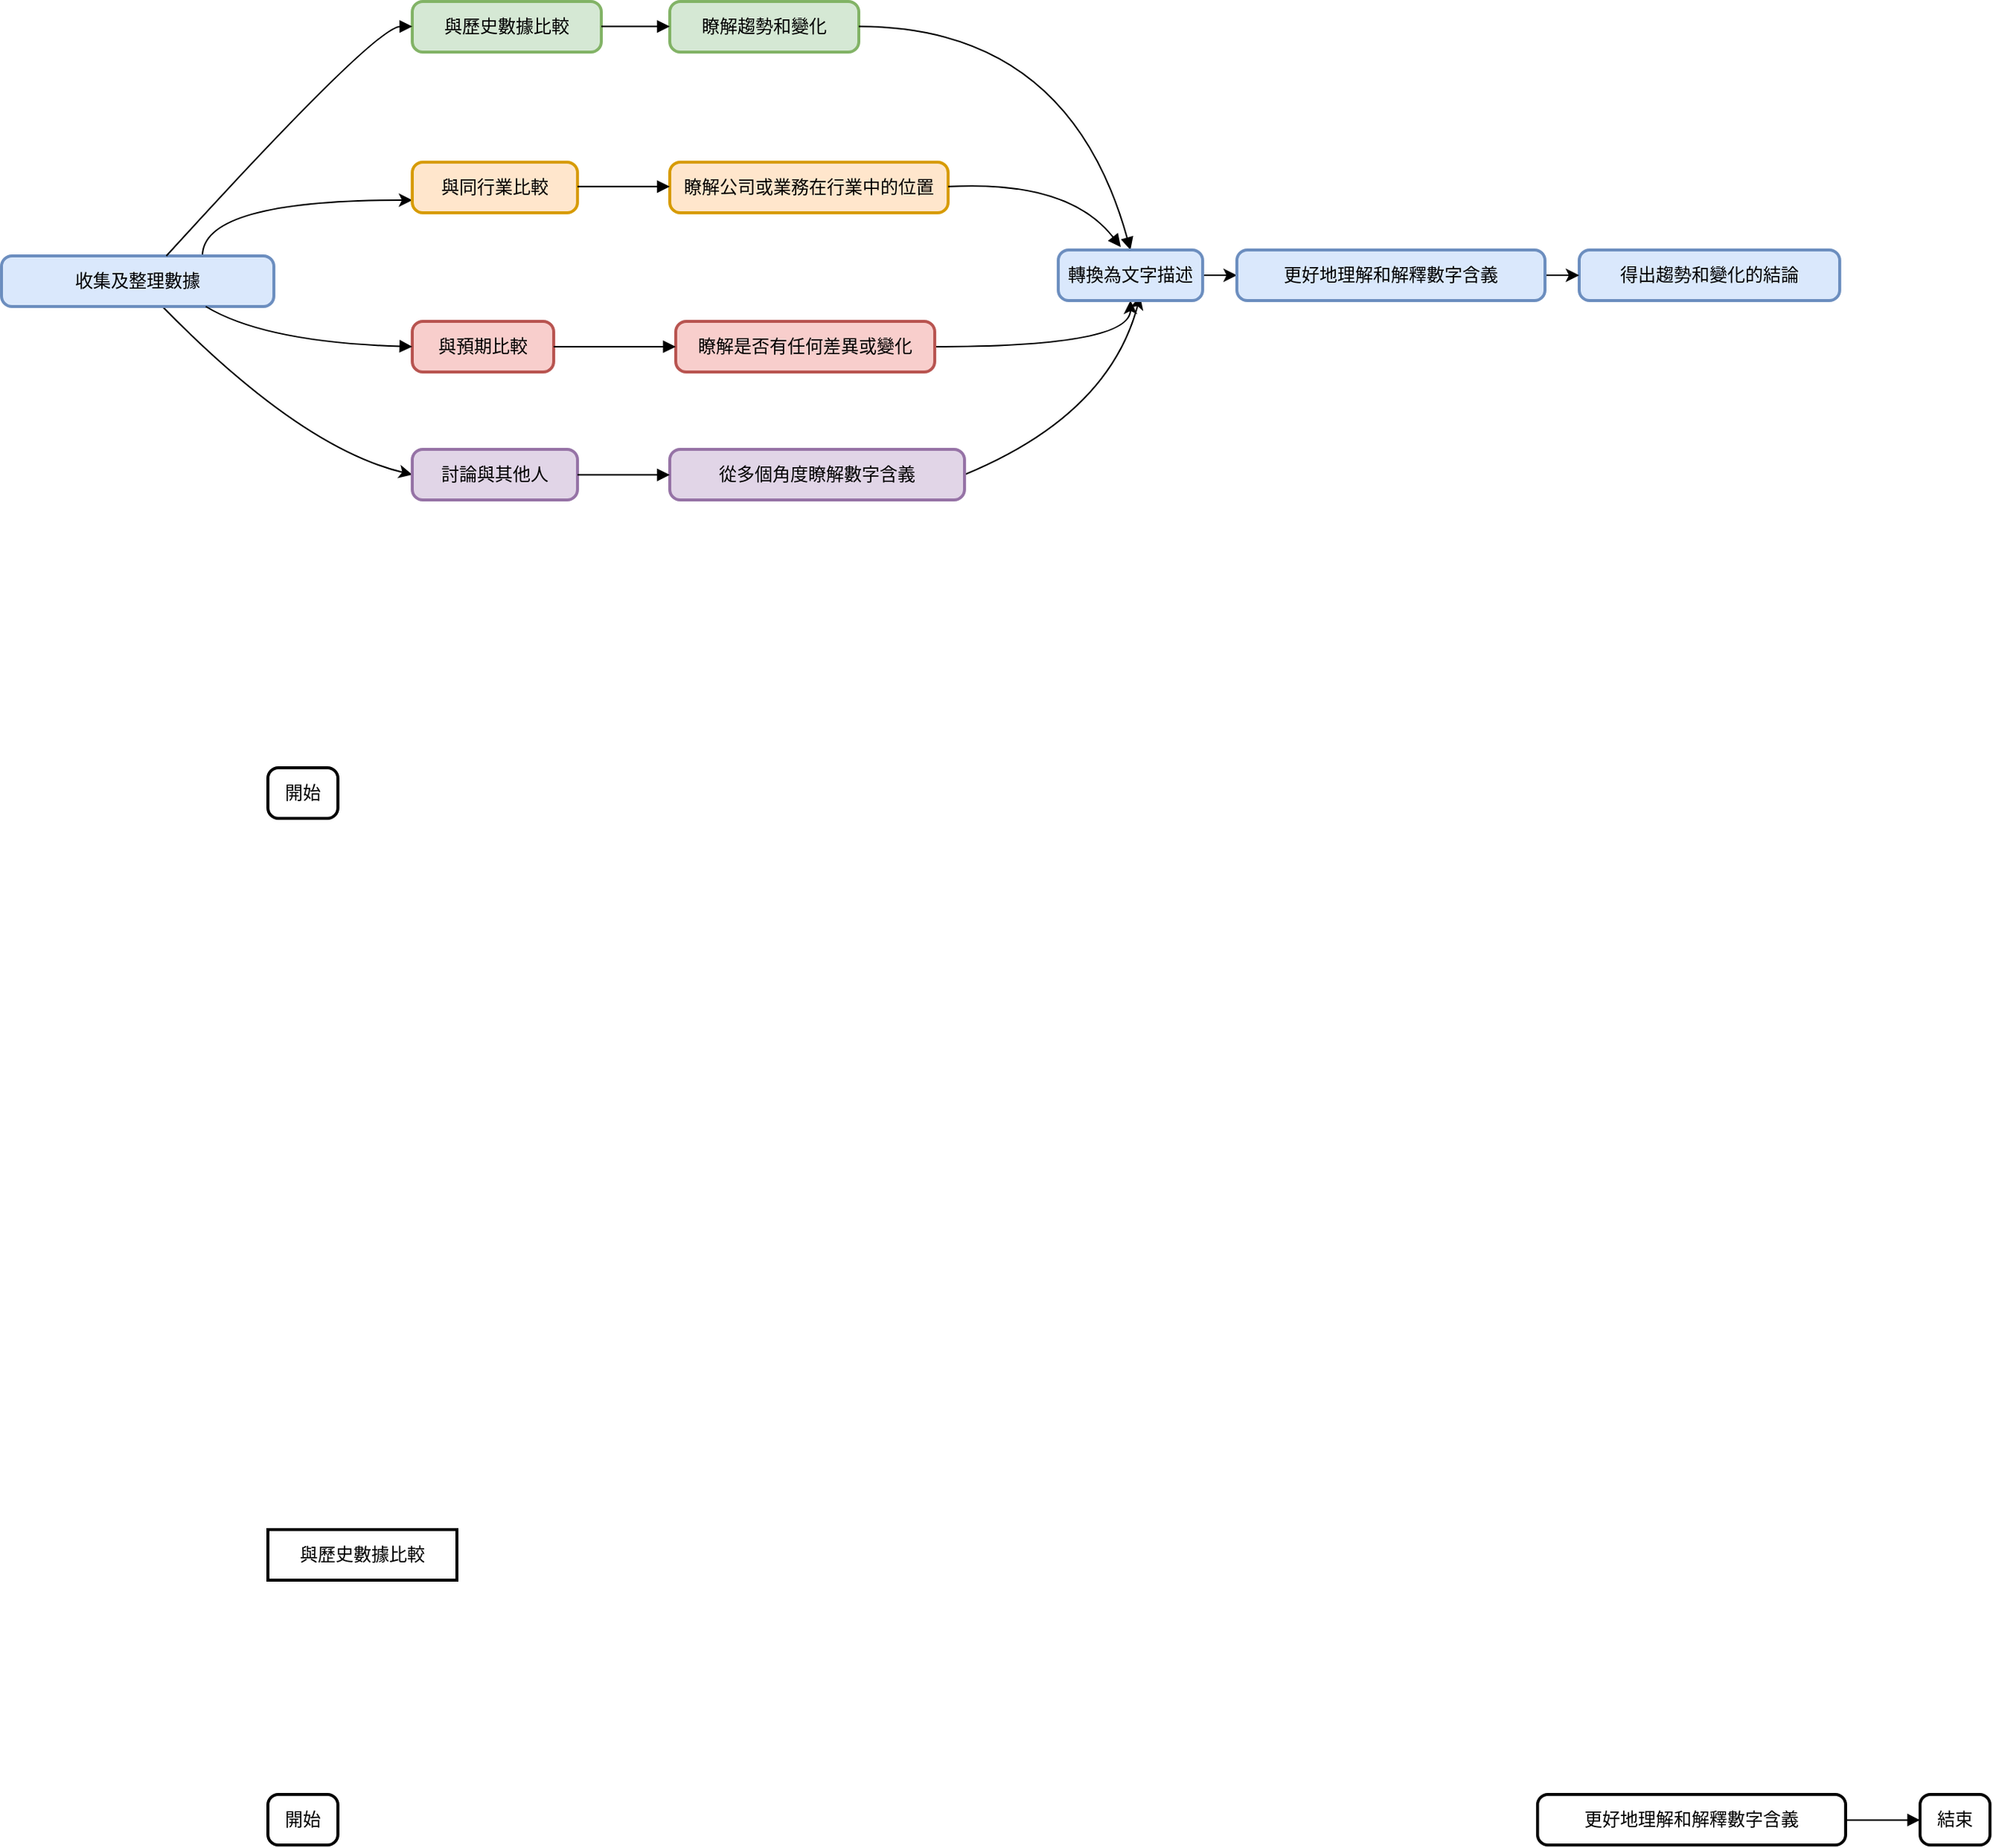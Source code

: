 <mxfile version="21.1.4" type="github">
  <diagram name="第 1 页" id="Dy8xI8kAT1v8dNtmXWIh">
    <mxGraphModel dx="1459" dy="329" grid="0" gridSize="10" guides="1" tooltips="1" connect="1" arrows="1" fold="1" page="0" pageScale="1" pageWidth="827" pageHeight="1169" math="0" shadow="0">
      <root>
        <mxCell id="0" />
        <mxCell id="1" parent="0" />
        <mxCell id="XIzF9oZjehzpdD9fLyam-105" style="orthogonalLoop=1;jettySize=auto;html=1;entryX=0;entryY=0.5;entryDx=0;entryDy=0;curved=1;" edge="1" parent="1" source="XIzF9oZjehzpdD9fLyam-2" target="XIzF9oZjehzpdD9fLyam-7">
          <mxGeometry relative="1" as="geometry">
            <Array as="points">
              <mxPoint x="42" y="730" />
            </Array>
          </mxGeometry>
        </mxCell>
        <mxCell id="XIzF9oZjehzpdD9fLyam-109" style="edgeStyle=orthogonalEdgeStyle;orthogonalLoop=1;jettySize=auto;html=1;entryX=0;entryY=0.75;entryDx=0;entryDy=0;curved=1;" edge="1" parent="1" source="XIzF9oZjehzpdD9fLyam-2" target="XIzF9oZjehzpdD9fLyam-4">
          <mxGeometry relative="1" as="geometry">
            <Array as="points">
              <mxPoint x="-24" y="564" />
            </Array>
          </mxGeometry>
        </mxCell>
        <mxCell id="XIzF9oZjehzpdD9fLyam-2" value="收集及整理數據" style="rounded=1;absoluteArcSize=1;arcSize=14;whiteSpace=wrap;strokeWidth=2;fillColor=#dae8fc;strokeColor=#6c8ebf;" vertex="1" parent="1">
          <mxGeometry x="-159" y="601" width="183" height="34" as="geometry" />
        </mxCell>
        <mxCell id="XIzF9oZjehzpdD9fLyam-3" value="與歷史數據比較" style="rounded=1;absoluteArcSize=1;arcSize=14;whiteSpace=wrap;strokeWidth=2;fillColor=#d5e8d4;strokeColor=#82b366;" vertex="1" parent="1">
          <mxGeometry x="117" y="430" width="127" height="34" as="geometry" />
        </mxCell>
        <mxCell id="XIzF9oZjehzpdD9fLyam-4" value="與同行業比較" style="rounded=1;absoluteArcSize=1;arcSize=14;whiteSpace=wrap;strokeWidth=2;fillColor=#ffe6cc;strokeColor=#d79b00;" vertex="1" parent="1">
          <mxGeometry x="117" y="538" width="111" height="34" as="geometry" />
        </mxCell>
        <mxCell id="XIzF9oZjehzpdD9fLyam-5" value="與預期比較" style="rounded=1;absoluteArcSize=1;arcSize=14;whiteSpace=wrap;strokeWidth=2;fillColor=#f8cecc;strokeColor=#b85450;" vertex="1" parent="1">
          <mxGeometry x="117" y="645" width="95" height="34" as="geometry" />
        </mxCell>
        <mxCell id="XIzF9oZjehzpdD9fLyam-7" value="討論與其他人" style="rounded=1;absoluteArcSize=1;arcSize=14;whiteSpace=wrap;strokeWidth=2;fillColor=#e1d5e7;strokeColor=#9673a6;" vertex="1" parent="1">
          <mxGeometry x="117" y="731" width="111" height="34" as="geometry" />
        </mxCell>
        <mxCell id="XIzF9oZjehzpdD9fLyam-8" value="瞭解趨勢和變化" style="rounded=1;absoluteArcSize=1;arcSize=14;whiteSpace=wrap;strokeWidth=2;fillColor=#d5e8d4;strokeColor=#82b366;" vertex="1" parent="1">
          <mxGeometry x="290" y="430" width="127" height="34" as="geometry" />
        </mxCell>
        <mxCell id="XIzF9oZjehzpdD9fLyam-9" value="瞭解公司或業務在行業中的位置" style="rounded=1;absoluteArcSize=1;arcSize=14;whiteSpace=wrap;strokeWidth=2;fillColor=#ffe6cc;strokeColor=#d79b00;" vertex="1" parent="1">
          <mxGeometry x="290" y="538" width="187" height="34" as="geometry" />
        </mxCell>
        <mxCell id="XIzF9oZjehzpdD9fLyam-107" value="" style="edgeStyle=orthogonalEdgeStyle;orthogonalLoop=1;jettySize=auto;html=1;curved=1;entryX=0.5;entryY=1;entryDx=0;entryDy=0;" edge="1" parent="1" source="XIzF9oZjehzpdD9fLyam-10" target="XIzF9oZjehzpdD9fLyam-31">
          <mxGeometry relative="1" as="geometry">
            <mxPoint x="592" y="624" as="targetPoint" />
          </mxGeometry>
        </mxCell>
        <mxCell id="XIzF9oZjehzpdD9fLyam-10" value="瞭解是否有任何差異或變化" style="rounded=1;absoluteArcSize=1;arcSize=14;whiteSpace=wrap;strokeWidth=2;fillColor=#f8cecc;strokeColor=#b85450;" vertex="1" parent="1">
          <mxGeometry x="294" y="645" width="174" height="34" as="geometry" />
        </mxCell>
        <mxCell id="XIzF9oZjehzpdD9fLyam-106" style="orthogonalLoop=1;jettySize=auto;html=1;curved=1;exitX=1;exitY=0.5;exitDx=0;exitDy=0;" edge="1" parent="1" source="XIzF9oZjehzpdD9fLyam-12">
          <mxGeometry relative="1" as="geometry">
            <mxPoint x="606" y="628" as="targetPoint" />
            <Array as="points">
              <mxPoint x="585" y="708" />
            </Array>
          </mxGeometry>
        </mxCell>
        <mxCell id="XIzF9oZjehzpdD9fLyam-12" value="從多個角度瞭解數字含義" style="rounded=1;absoluteArcSize=1;arcSize=14;whiteSpace=wrap;strokeWidth=2;fillColor=#e1d5e7;strokeColor=#9673a6;" vertex="1" parent="1">
          <mxGeometry x="290" y="731" width="198" height="34" as="geometry" />
        </mxCell>
        <mxCell id="XIzF9oZjehzpdD9fLyam-13" value="得出趨勢和變化的結論" style="rounded=1;absoluteArcSize=1;arcSize=14;whiteSpace=wrap;strokeWidth=2;fillColor=#dae8fc;strokeColor=#6c8ebf;" vertex="1" parent="1">
          <mxGeometry x="901" y="597" width="175" height="34" as="geometry" />
        </mxCell>
        <mxCell id="XIzF9oZjehzpdD9fLyam-15" value="" style="curved=1;startArrow=none;endArrow=block;exitX=0.604;exitY=0.006;entryX=0;entryY=0.494;rounded=0;" edge="1" parent="1" source="XIzF9oZjehzpdD9fLyam-2" target="XIzF9oZjehzpdD9fLyam-3">
          <mxGeometry relative="1" as="geometry">
            <Array as="points">
              <mxPoint x="92" y="447" />
            </Array>
          </mxGeometry>
        </mxCell>
        <mxCell id="XIzF9oZjehzpdD9fLyam-17" value="" style="curved=1;startArrow=none;endArrow=block;exitX=0.75;exitY=1;entryX=0;entryY=0.5;rounded=0;exitDx=0;exitDy=0;" edge="1" parent="1" source="XIzF9oZjehzpdD9fLyam-2" target="XIzF9oZjehzpdD9fLyam-5">
          <mxGeometry relative="1" as="geometry">
            <Array as="points">
              <mxPoint x="18" y="659" />
            </Array>
          </mxGeometry>
        </mxCell>
        <mxCell id="XIzF9oZjehzpdD9fLyam-20" value="" style="curved=1;startArrow=none;endArrow=block;exitX=1;exitY=0.494;entryX=0;entryY=0.494;rounded=0;" edge="1" parent="1" source="XIzF9oZjehzpdD9fLyam-3" target="XIzF9oZjehzpdD9fLyam-8">
          <mxGeometry relative="1" as="geometry">
            <Array as="points" />
          </mxGeometry>
        </mxCell>
        <mxCell id="XIzF9oZjehzpdD9fLyam-21" value="" style="curved=1;startArrow=none;endArrow=block;exitX=1;exitY=0.482;entryX=0;entryY=0.482;rounded=0;" edge="1" parent="1" source="XIzF9oZjehzpdD9fLyam-4" target="XIzF9oZjehzpdD9fLyam-9">
          <mxGeometry relative="1" as="geometry">
            <Array as="points" />
          </mxGeometry>
        </mxCell>
        <mxCell id="XIzF9oZjehzpdD9fLyam-22" value="" style="curved=1;startArrow=none;endArrow=block;exitX=1;exitY=0.5;entryX=0;entryY=0.5;rounded=0;" edge="1" parent="1" source="XIzF9oZjehzpdD9fLyam-5" target="XIzF9oZjehzpdD9fLyam-10">
          <mxGeometry relative="1" as="geometry">
            <Array as="points" />
          </mxGeometry>
        </mxCell>
        <mxCell id="XIzF9oZjehzpdD9fLyam-24" value="" style="curved=1;startArrow=none;endArrow=block;exitX=1;exitY=0.505;entryX=0;entryY=0.505;rounded=0;" edge="1" parent="1" source="XIzF9oZjehzpdD9fLyam-7" target="XIzF9oZjehzpdD9fLyam-12">
          <mxGeometry relative="1" as="geometry">
            <Array as="points" />
          </mxGeometry>
        </mxCell>
        <mxCell id="XIzF9oZjehzpdD9fLyam-25" value="" style="curved=1;startArrow=none;endArrow=block;exitX=1;exitY=0.494;entryX=0.5;entryY=0;rounded=0;entryDx=0;entryDy=0;" edge="1" parent="1" source="XIzF9oZjehzpdD9fLyam-8" target="XIzF9oZjehzpdD9fLyam-31">
          <mxGeometry relative="1" as="geometry">
            <Array as="points">
              <mxPoint x="558" y="447" />
            </Array>
          </mxGeometry>
        </mxCell>
        <mxCell id="XIzF9oZjehzpdD9fLyam-26" value="" style="curved=1;startArrow=none;endArrow=block;exitX=1;exitY=0.482;rounded=0;" edge="1" parent="1" source="XIzF9oZjehzpdD9fLyam-9">
          <mxGeometry relative="1" as="geometry">
            <Array as="points">
              <mxPoint x="558" y="550" />
            </Array>
            <mxPoint x="593" y="595" as="targetPoint" />
          </mxGeometry>
        </mxCell>
        <mxCell id="XIzF9oZjehzpdD9fLyam-102" value="" style="edgeStyle=orthogonalEdgeStyle;rounded=0;orthogonalLoop=1;jettySize=auto;html=1;" edge="1" parent="1" source="XIzF9oZjehzpdD9fLyam-31" target="XIzF9oZjehzpdD9fLyam-96">
          <mxGeometry relative="1" as="geometry" />
        </mxCell>
        <mxCell id="XIzF9oZjehzpdD9fLyam-108" style="edgeStyle=orthogonalEdgeStyle;rounded=0;orthogonalLoop=1;jettySize=auto;html=1;exitX=0;exitY=0.5;exitDx=0;exitDy=0;" edge="1" parent="1" source="XIzF9oZjehzpdD9fLyam-31">
          <mxGeometry relative="1" as="geometry">
            <mxPoint x="559.667" y="613.667" as="targetPoint" />
          </mxGeometry>
        </mxCell>
        <mxCell id="XIzF9oZjehzpdD9fLyam-31" value="轉換為文字描述" style="rounded=1;absoluteArcSize=1;arcSize=14;whiteSpace=wrap;strokeWidth=2;fillColor=#dae8fc;strokeColor=#6c8ebf;" vertex="1" parent="1">
          <mxGeometry x="551" y="597" width="97" height="34" as="geometry" />
        </mxCell>
        <mxCell id="XIzF9oZjehzpdD9fLyam-32" value="開始" style="rounded=1;absoluteArcSize=1;arcSize=14;whiteSpace=wrap;strokeWidth=2;" vertex="1" parent="1">
          <mxGeometry x="20" y="945" width="47" height="34" as="geometry" />
        </mxCell>
        <mxCell id="XIzF9oZjehzpdD9fLyam-63" value="與歷史數據比較" style="whiteSpace=wrap;strokeWidth=2;" vertex="1" parent="1">
          <mxGeometry x="20" y="1457" width="127" height="34" as="geometry" />
        </mxCell>
        <mxCell id="XIzF9oZjehzpdD9fLyam-74" value="開始" style="rounded=1;absoluteArcSize=1;arcSize=14;whiteSpace=wrap;strokeWidth=2;" vertex="1" parent="1">
          <mxGeometry x="20" y="1635" width="47" height="34" as="geometry" />
        </mxCell>
        <mxCell id="XIzF9oZjehzpdD9fLyam-82" value="更好地理解和解釋數字含義" style="rounded=1;absoluteArcSize=1;arcSize=14;whiteSpace=wrap;strokeWidth=2;" vertex="1" parent="1">
          <mxGeometry x="873" y="1635" width="207" height="34" as="geometry" />
        </mxCell>
        <mxCell id="XIzF9oZjehzpdD9fLyam-83" value="結束" style="rounded=1;absoluteArcSize=1;arcSize=14;whiteSpace=wrap;strokeWidth=2;" vertex="1" parent="1">
          <mxGeometry x="1130" y="1635" width="47" height="34" as="geometry" />
        </mxCell>
        <mxCell id="XIzF9oZjehzpdD9fLyam-95" value="" style="curved=1;startArrow=none;endArrow=block;exitX=1;exitY=0.506;entryX=0;entryY=0.506;rounded=0;" edge="1" parent="1" source="XIzF9oZjehzpdD9fLyam-82" target="XIzF9oZjehzpdD9fLyam-83">
          <mxGeometry relative="1" as="geometry">
            <Array as="points" />
          </mxGeometry>
        </mxCell>
        <mxCell id="XIzF9oZjehzpdD9fLyam-103" value="" style="edgeStyle=orthogonalEdgeStyle;rounded=0;orthogonalLoop=1;jettySize=auto;html=1;" edge="1" parent="1" source="XIzF9oZjehzpdD9fLyam-96" target="XIzF9oZjehzpdD9fLyam-13">
          <mxGeometry relative="1" as="geometry" />
        </mxCell>
        <mxCell id="XIzF9oZjehzpdD9fLyam-96" value="更好地理解和解釋數字含義" style="rounded=1;absoluteArcSize=1;arcSize=14;whiteSpace=wrap;strokeWidth=2;fillColor=#dae8fc;strokeColor=#6c8ebf;" vertex="1" parent="1">
          <mxGeometry x="671" y="597" width="207" height="34" as="geometry" />
        </mxCell>
      </root>
    </mxGraphModel>
  </diagram>
</mxfile>
